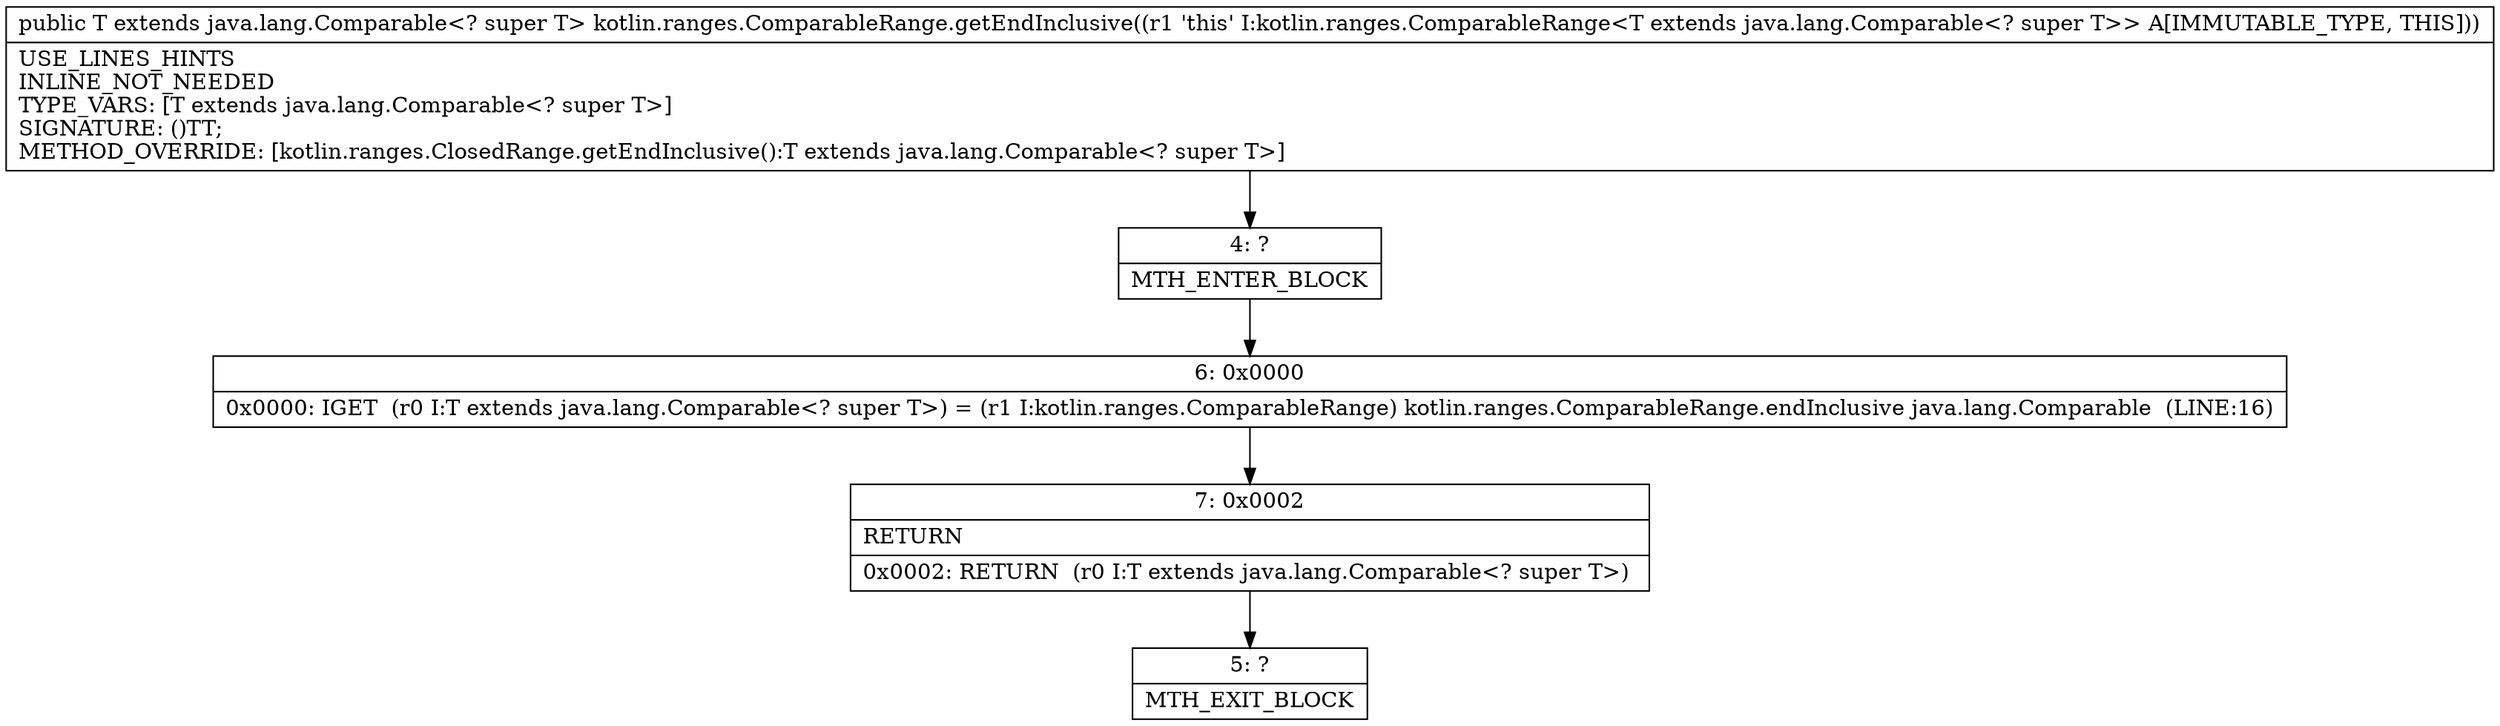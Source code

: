 digraph "CFG forkotlin.ranges.ComparableRange.getEndInclusive()Ljava\/lang\/Comparable;" {
Node_4 [shape=record,label="{4\:\ ?|MTH_ENTER_BLOCK\l}"];
Node_6 [shape=record,label="{6\:\ 0x0000|0x0000: IGET  (r0 I:T extends java.lang.Comparable\<? super T\>) = (r1 I:kotlin.ranges.ComparableRange) kotlin.ranges.ComparableRange.endInclusive java.lang.Comparable  (LINE:16)\l}"];
Node_7 [shape=record,label="{7\:\ 0x0002|RETURN\l|0x0002: RETURN  (r0 I:T extends java.lang.Comparable\<? super T\>) \l}"];
Node_5 [shape=record,label="{5\:\ ?|MTH_EXIT_BLOCK\l}"];
MethodNode[shape=record,label="{public T extends java.lang.Comparable\<? super T\> kotlin.ranges.ComparableRange.getEndInclusive((r1 'this' I:kotlin.ranges.ComparableRange\<T extends java.lang.Comparable\<? super T\>\> A[IMMUTABLE_TYPE, THIS]))  | USE_LINES_HINTS\lINLINE_NOT_NEEDED\lTYPE_VARS: [T extends java.lang.Comparable\<? super T\>]\lSIGNATURE: ()TT;\lMETHOD_OVERRIDE: [kotlin.ranges.ClosedRange.getEndInclusive():T extends java.lang.Comparable\<? super T\>]\l}"];
MethodNode -> Node_4;Node_4 -> Node_6;
Node_6 -> Node_7;
Node_7 -> Node_5;
}

